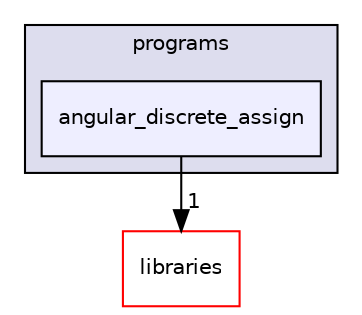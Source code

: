 digraph "xmipp/applications/programs/angular_discrete_assign" {
  compound=true
  node [ fontsize="10", fontname="Helvetica"];
  edge [ labelfontsize="10", labelfontname="Helvetica"];
  subgraph clusterdir_592b16dc4070b933e5655da2b0d20bbb {
    graph [ bgcolor="#ddddee", pencolor="black", label="programs" fontname="Helvetica", fontsize="10", URL="dir_592b16dc4070b933e5655da2b0d20bbb.html"]
  dir_77a7d3fa830e49a8dcb234d2d26a8291 [shape=box, label="angular_discrete_assign", style="filled", fillcolor="#eeeeff", pencolor="black", URL="dir_77a7d3fa830e49a8dcb234d2d26a8291.html"];
  }
  dir_29dba3f3840f20df3b04d1972e99046b [shape=box label="libraries" fillcolor="white" style="filled" color="red" URL="dir_29dba3f3840f20df3b04d1972e99046b.html"];
  dir_77a7d3fa830e49a8dcb234d2d26a8291->dir_29dba3f3840f20df3b04d1972e99046b [headlabel="1", labeldistance=1.5 headhref="dir_000010_000065.html"];
}
